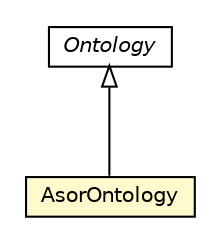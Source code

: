 #!/usr/local/bin/dot
#
# Class diagram 
# Generated by UMLGraph version R5_6-24-gf6e263 (http://www.umlgraph.org/)
#

digraph G {
	edge [fontname="Helvetica",fontsize=10,labelfontname="Helvetica",labelfontsize=10];
	node [fontname="Helvetica",fontsize=10,shape=plaintext];
	nodesep=0.25;
	ranksep=0.5;
	// org.universAAL.middleware.owl.Ontology
	c2275078 [label=<<table title="org.universAAL.middleware.owl.Ontology" border="0" cellborder="1" cellspacing="0" cellpadding="2" port="p" href="../../middleware/owl/Ontology.html">
		<tr><td><table border="0" cellspacing="0" cellpadding="1">
<tr><td align="center" balign="center"><font face="Helvetica-Oblique"> Ontology </font></td></tr>
		</table></td></tr>
		</table>>, URL="../../middleware/owl/Ontology.html", fontname="Helvetica", fontcolor="black", fontsize=10.0];
	// org.universAAL.ontology.asor.AsorOntology
	c2275847 [label=<<table title="org.universAAL.ontology.asor.AsorOntology" border="0" cellborder="1" cellspacing="0" cellpadding="2" port="p" bgcolor="lemonChiffon" href="./AsorOntology.html">
		<tr><td><table border="0" cellspacing="0" cellpadding="1">
<tr><td align="center" balign="center"> AsorOntology </td></tr>
		</table></td></tr>
		</table>>, URL="./AsorOntology.html", fontname="Helvetica", fontcolor="black", fontsize=10.0];
	//org.universAAL.ontology.asor.AsorOntology extends org.universAAL.middleware.owl.Ontology
	c2275078:p -> c2275847:p [dir=back,arrowtail=empty];
}

